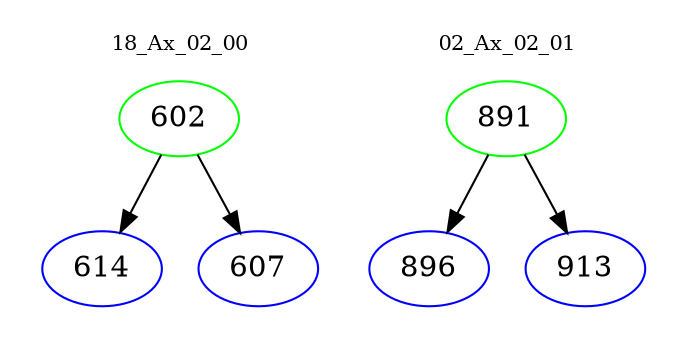 digraph{
subgraph cluster_0 {
color = white
label = "18_Ax_02_00";
fontsize=10;
T0_602 [label="602", color="green"]
T0_602 -> T0_614 [color="black"]
T0_614 [label="614", color="blue"]
T0_602 -> T0_607 [color="black"]
T0_607 [label="607", color="blue"]
}
subgraph cluster_1 {
color = white
label = "02_Ax_02_01";
fontsize=10;
T1_891 [label="891", color="green"]
T1_891 -> T1_896 [color="black"]
T1_896 [label="896", color="blue"]
T1_891 -> T1_913 [color="black"]
T1_913 [label="913", color="blue"]
}
}
